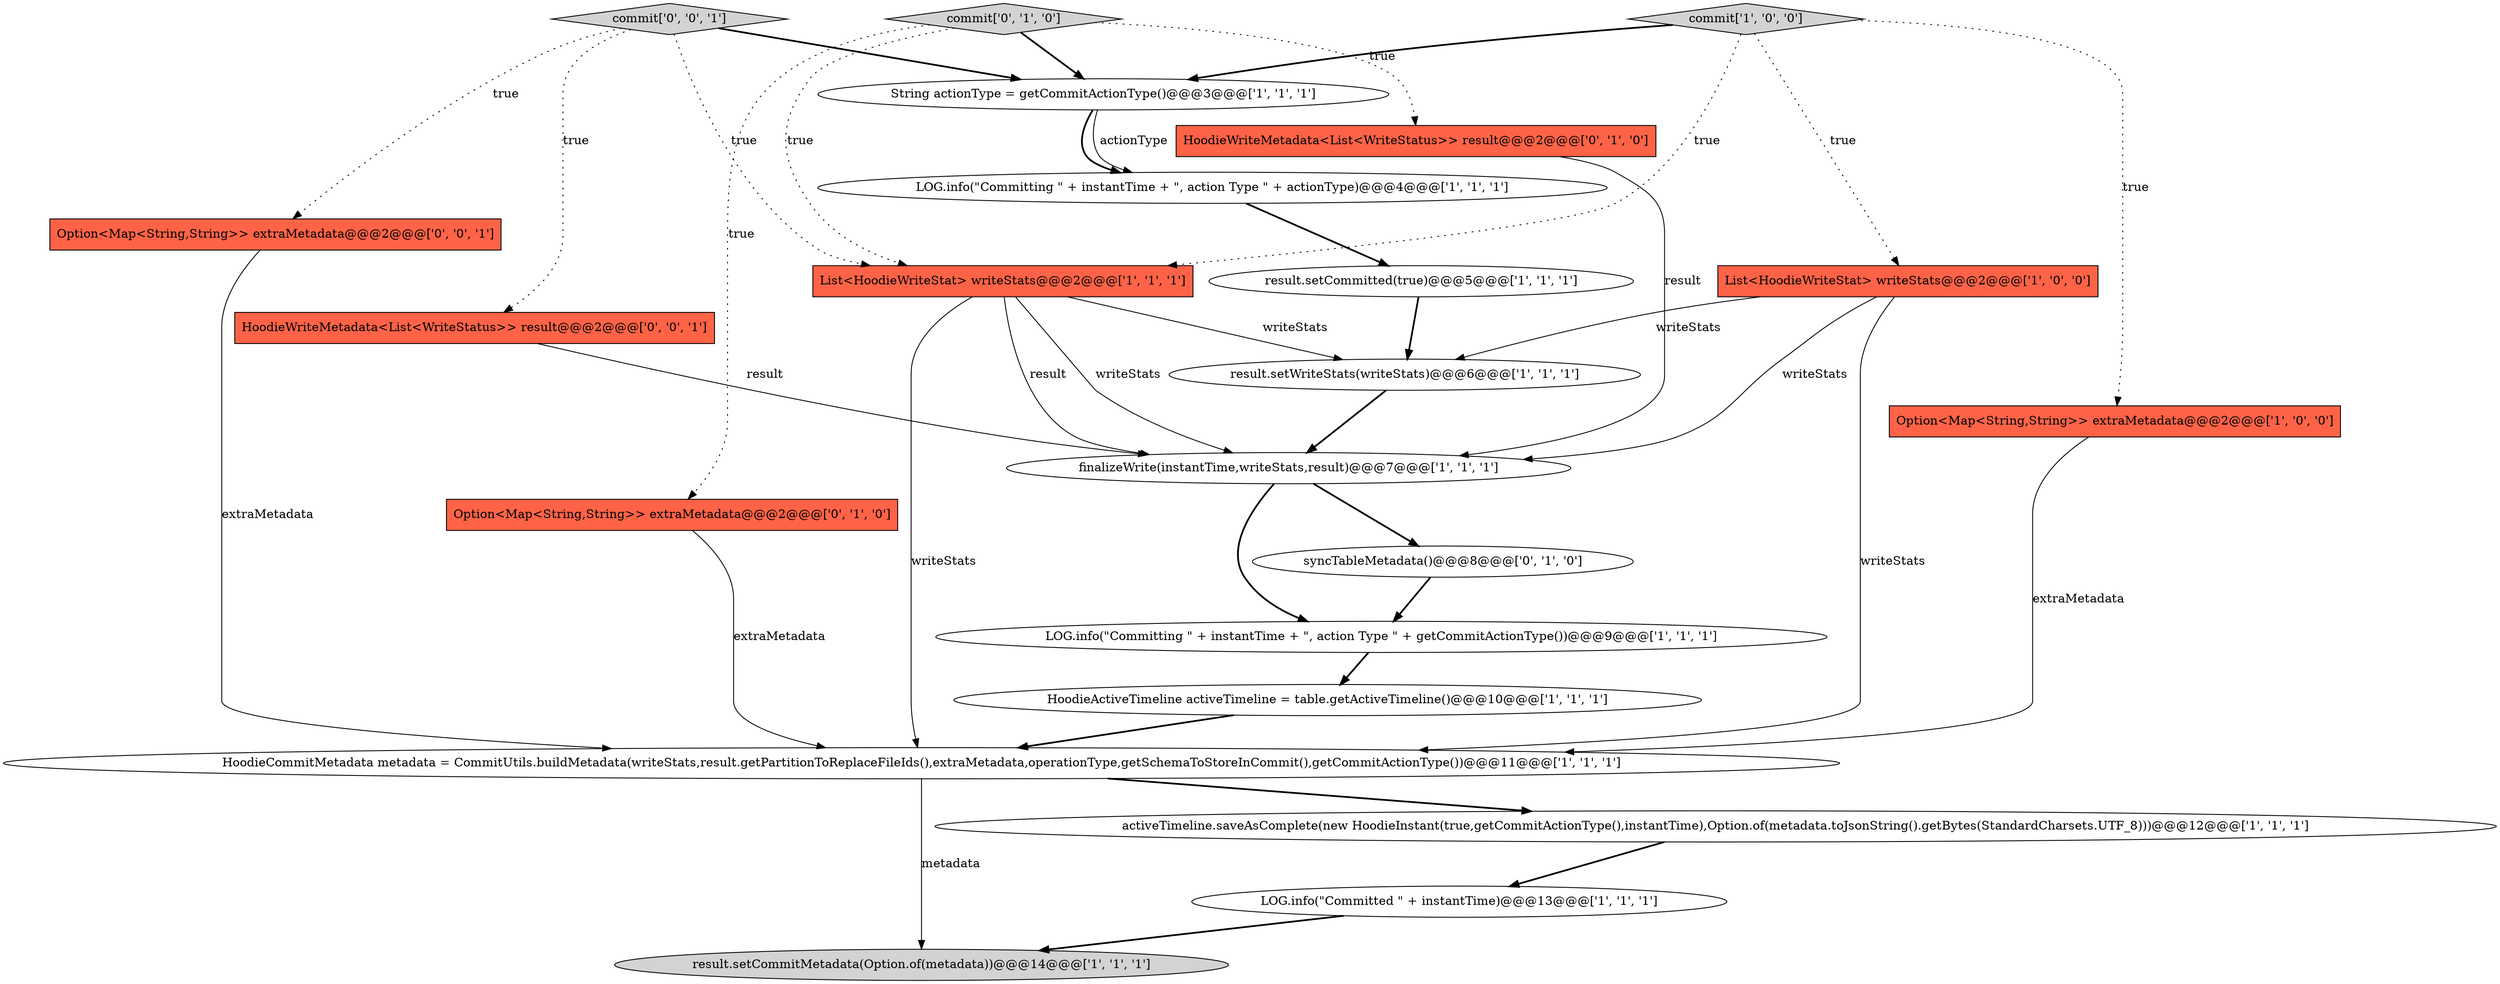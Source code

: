 digraph {
3 [style = filled, label = "activeTimeline.saveAsComplete(new HoodieInstant(true,getCommitActionType(),instantTime),Option.of(metadata.toJsonString().getBytes(StandardCharsets.UTF_8)))@@@12@@@['1', '1', '1']", fillcolor = white, shape = ellipse image = "AAA0AAABBB1BBB"];
8 [style = filled, label = "String actionType = getCommitActionType()@@@3@@@['1', '1', '1']", fillcolor = white, shape = ellipse image = "AAA0AAABBB1BBB"];
12 [style = filled, label = "HoodieCommitMetadata metadata = CommitUtils.buildMetadata(writeStats,result.getPartitionToReplaceFileIds(),extraMetadata,operationType,getSchemaToStoreInCommit(),getCommitActionType())@@@11@@@['1', '1', '1']", fillcolor = white, shape = ellipse image = "AAA0AAABBB1BBB"];
13 [style = filled, label = "List<HoodieWriteStat> writeStats@@@2@@@['1', '1', '1']", fillcolor = tomato, shape = box image = "AAA0AAABBB1BBB"];
6 [style = filled, label = "LOG.info(\"Committed \" + instantTime)@@@13@@@['1', '1', '1']", fillcolor = white, shape = ellipse image = "AAA0AAABBB1BBB"];
1 [style = filled, label = "result.setCommitMetadata(Option.of(metadata))@@@14@@@['1', '1', '1']", fillcolor = lightgray, shape = ellipse image = "AAA0AAABBB1BBB"];
5 [style = filled, label = "LOG.info(\"Committing \" + instantTime + \", action Type \" + actionType)@@@4@@@['1', '1', '1']", fillcolor = white, shape = ellipse image = "AAA0AAABBB1BBB"];
17 [style = filled, label = "HoodieWriteMetadata<List<WriteStatus>> result@@@2@@@['0', '1', '0']", fillcolor = tomato, shape = box image = "AAA0AAABBB2BBB"];
2 [style = filled, label = "HoodieActiveTimeline activeTimeline = table.getActiveTimeline()@@@10@@@['1', '1', '1']", fillcolor = white, shape = ellipse image = "AAA0AAABBB1BBB"];
9 [style = filled, label = "result.setWriteStats(writeStats)@@@6@@@['1', '1', '1']", fillcolor = white, shape = ellipse image = "AAA0AAABBB1BBB"];
21 [style = filled, label = "commit['0', '0', '1']", fillcolor = lightgray, shape = diamond image = "AAA0AAABBB3BBB"];
14 [style = filled, label = "commit['1', '0', '0']", fillcolor = lightgray, shape = diamond image = "AAA0AAABBB1BBB"];
4 [style = filled, label = "LOG.info(\"Committing \" + instantTime + \", action Type \" + getCommitActionType())@@@9@@@['1', '1', '1']", fillcolor = white, shape = ellipse image = "AAA0AAABBB1BBB"];
11 [style = filled, label = "Option<Map<String,String>> extraMetadata@@@2@@@['1', '0', '0']", fillcolor = tomato, shape = box image = "AAA0AAABBB1BBB"];
16 [style = filled, label = "commit['0', '1', '0']", fillcolor = lightgray, shape = diamond image = "AAA0AAABBB2BBB"];
20 [style = filled, label = "Option<Map<String,String>> extraMetadata@@@2@@@['0', '0', '1']", fillcolor = tomato, shape = box image = "AAA0AAABBB3BBB"];
10 [style = filled, label = "result.setCommitted(true)@@@5@@@['1', '1', '1']", fillcolor = white, shape = ellipse image = "AAA0AAABBB1BBB"];
15 [style = filled, label = "Option<Map<String,String>> extraMetadata@@@2@@@['0', '1', '0']", fillcolor = tomato, shape = box image = "AAA0AAABBB2BBB"];
7 [style = filled, label = "List<HoodieWriteStat> writeStats@@@2@@@['1', '0', '0']", fillcolor = tomato, shape = box image = "AAA0AAABBB1BBB"];
0 [style = filled, label = "finalizeWrite(instantTime,writeStats,result)@@@7@@@['1', '1', '1']", fillcolor = white, shape = ellipse image = "AAA0AAABBB1BBB"];
19 [style = filled, label = "HoodieWriteMetadata<List<WriteStatus>> result@@@2@@@['0', '0', '1']", fillcolor = tomato, shape = box image = "AAA0AAABBB3BBB"];
18 [style = filled, label = "syncTableMetadata()@@@8@@@['0', '1', '0']", fillcolor = white, shape = ellipse image = "AAA1AAABBB2BBB"];
11->12 [style = solid, label="extraMetadata"];
0->4 [style = bold, label=""];
8->5 [style = bold, label=""];
7->9 [style = solid, label="writeStats"];
10->9 [style = bold, label=""];
12->1 [style = solid, label="metadata"];
16->8 [style = bold, label=""];
21->8 [style = bold, label=""];
21->13 [style = dotted, label="true"];
9->0 [style = bold, label=""];
16->13 [style = dotted, label="true"];
14->7 [style = dotted, label="true"];
15->12 [style = solid, label="extraMetadata"];
5->10 [style = bold, label=""];
16->15 [style = dotted, label="true"];
21->20 [style = dotted, label="true"];
4->2 [style = bold, label=""];
3->6 [style = bold, label=""];
14->13 [style = dotted, label="true"];
20->12 [style = solid, label="extraMetadata"];
13->12 [style = solid, label="writeStats"];
12->3 [style = bold, label=""];
13->9 [style = solid, label="writeStats"];
7->12 [style = solid, label="writeStats"];
13->0 [style = solid, label="result"];
14->8 [style = bold, label=""];
21->19 [style = dotted, label="true"];
8->5 [style = solid, label="actionType"];
14->11 [style = dotted, label="true"];
17->0 [style = solid, label="result"];
16->17 [style = dotted, label="true"];
13->0 [style = solid, label="writeStats"];
6->1 [style = bold, label=""];
0->18 [style = bold, label=""];
2->12 [style = bold, label=""];
18->4 [style = bold, label=""];
19->0 [style = solid, label="result"];
7->0 [style = solid, label="writeStats"];
}
